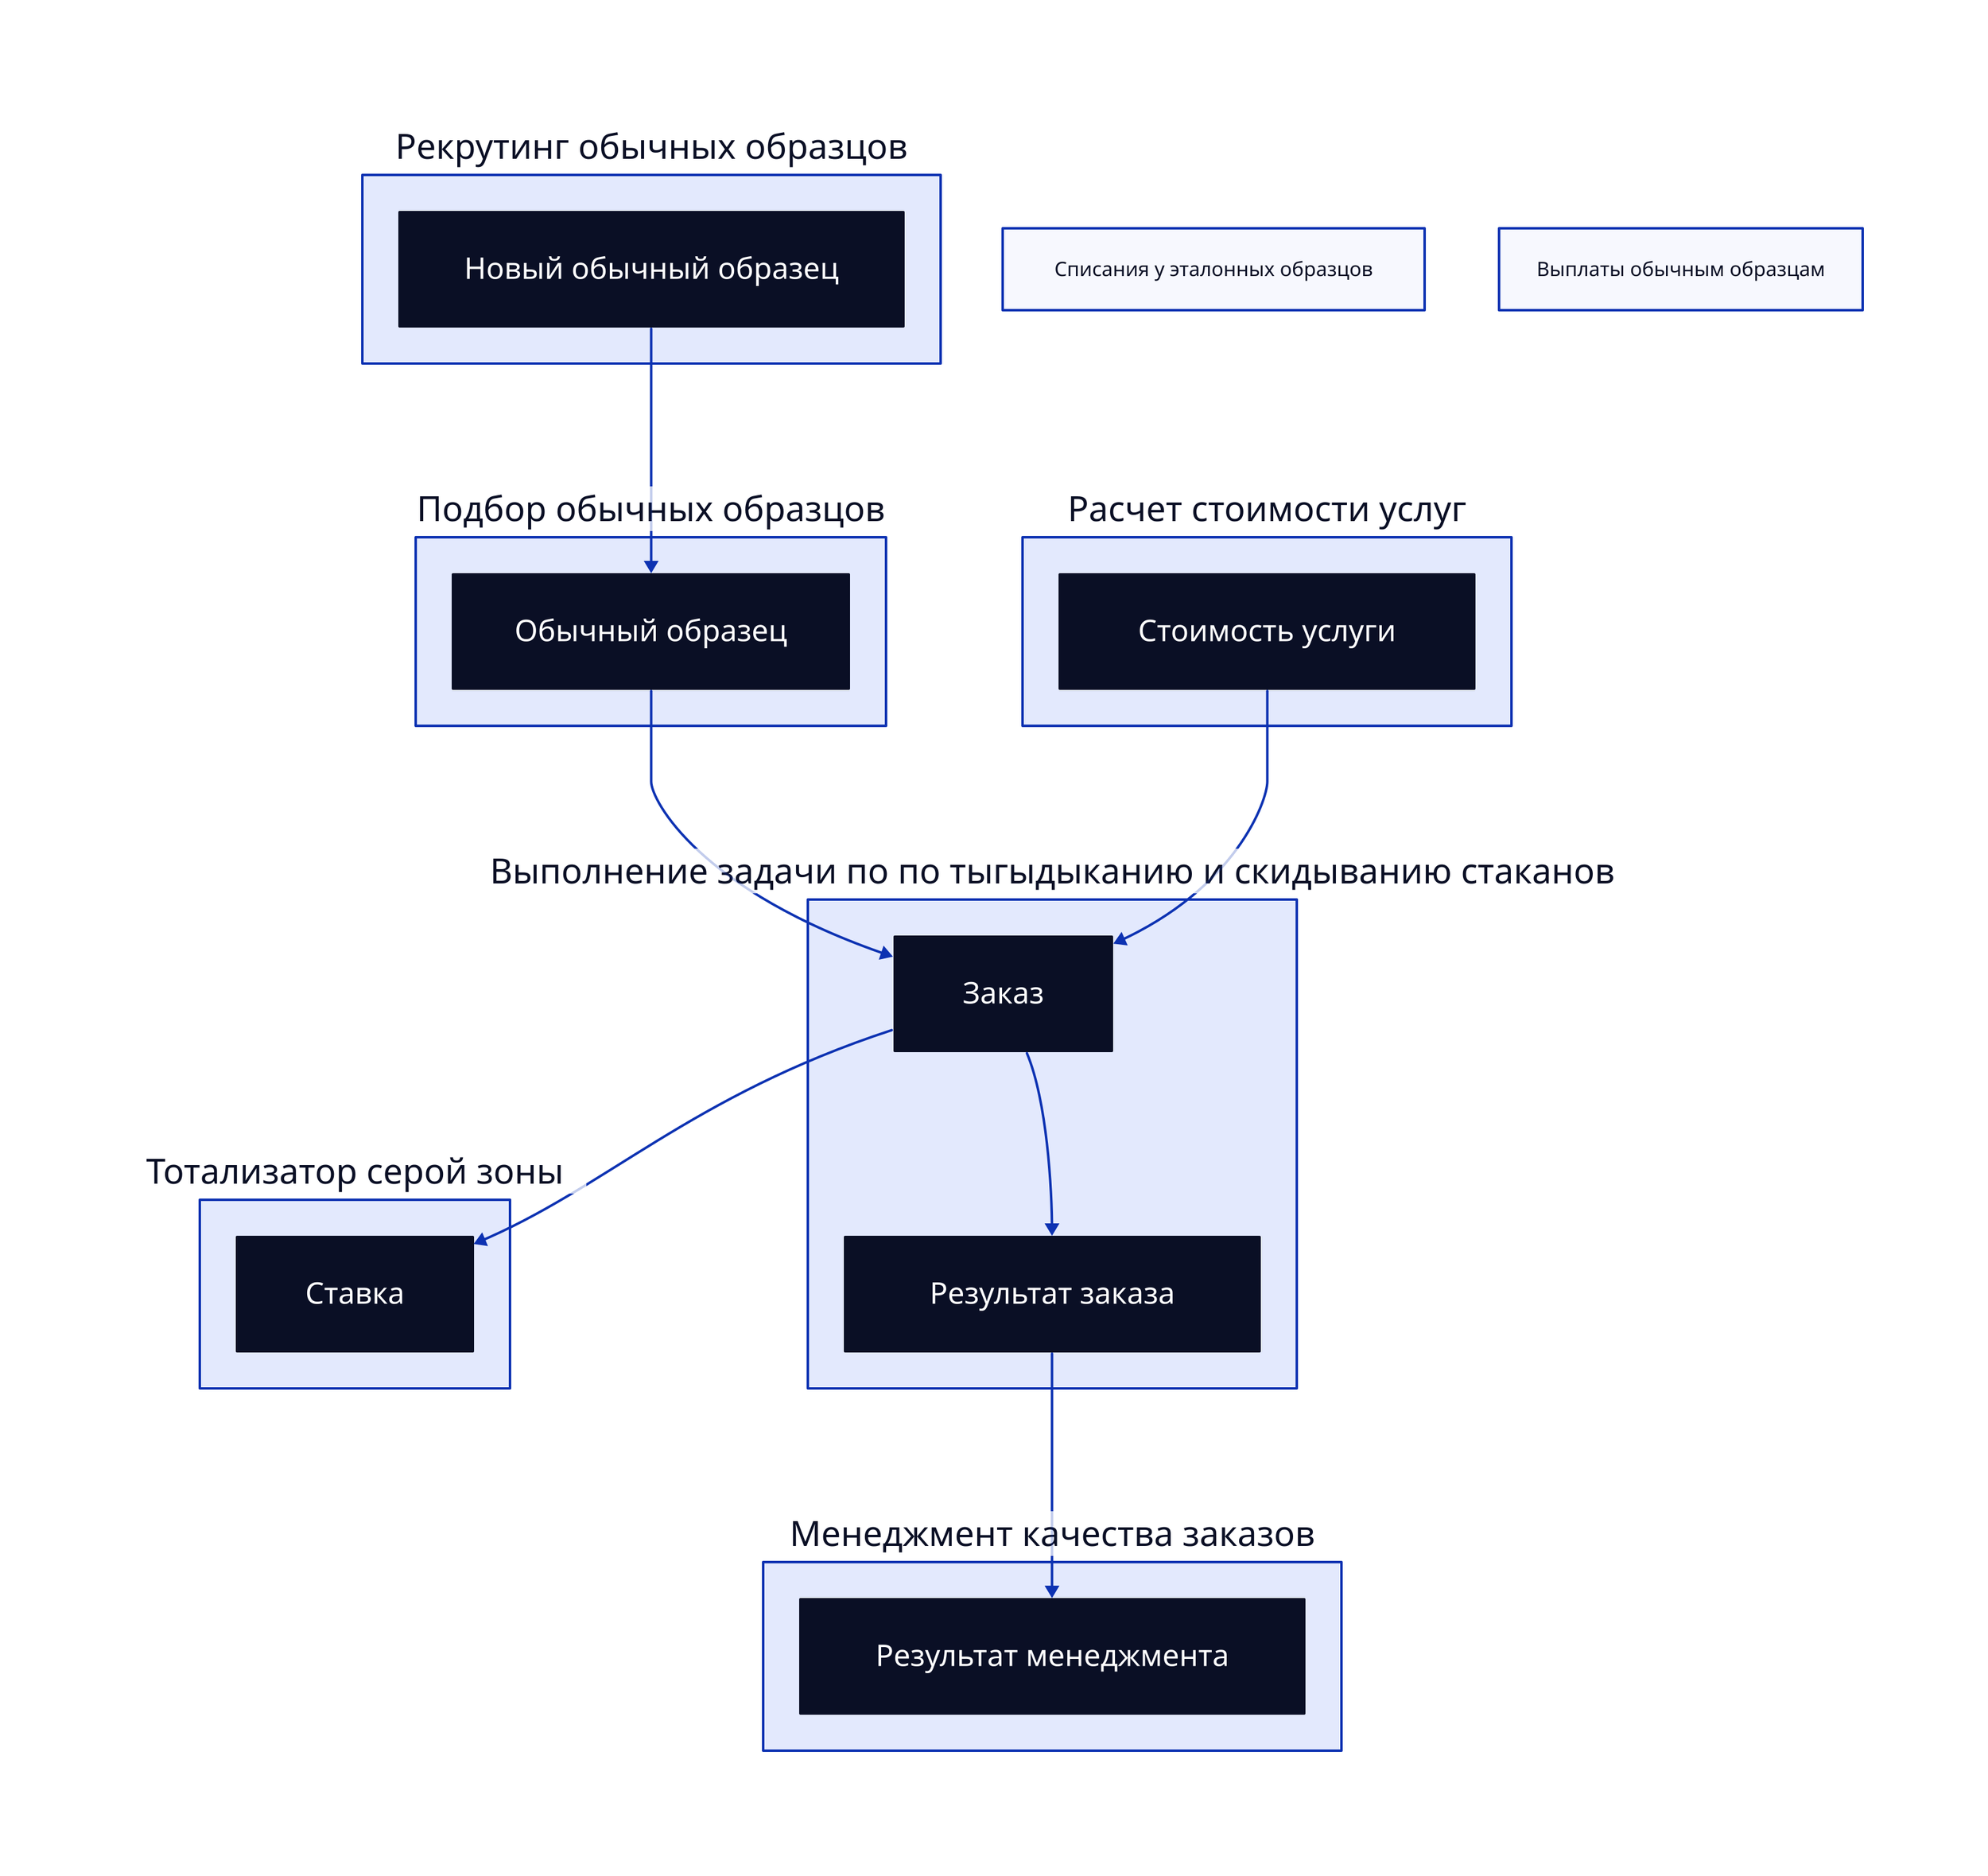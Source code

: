 recruting_service:Рекрутинг обычных образцов{
    shape: rectangle
    new_worker: Новый обычный образец{
        shape: class
    }
}

get_workers_service:Подбор обычных образцов{
    shape: rectangle
    worker_for_order: Обычный образец{
        shape: class
    }
}
recruting_service.new_worker->get_workers_service.worker_for_order

betting_service:Тотализатор серой зоны{
    shape: rectangle

    bet: Ставка{
        shape: class
    }

}

money_debit_service:Списания у эталонных образцов{
    shape: rectangle
}

money_payment_service:Выплаты обычным образцам{
    shape: rectangle
}

quality_control_service:Менеджмент качества заказов{
    shape: rectangle

    managment_result: Результат менеджмента{
        shape: class
    }
}

orders_service:Выполнение задачи по по тыгыдыканию и скидыванию стаканов{
    shape: rectangle
    
    order: Заказ{
        shape: class
    }
    
    order_result: Результат заказа{
        shape: class
    }
}

orders_service.order->orders_service.order_result
orders_service.order_result->quality_control_service.managment_result

orders_service.order->betting_service.bet

get_workers_service.worker_for_order->orders_service.order

calculation_service:Расчет стоимости услуг{
    shape: rectangle

    client_service_price: Стоимость услуги{
        shape: class
    }
}

calculation_service.client_service_price->orders_service.order
